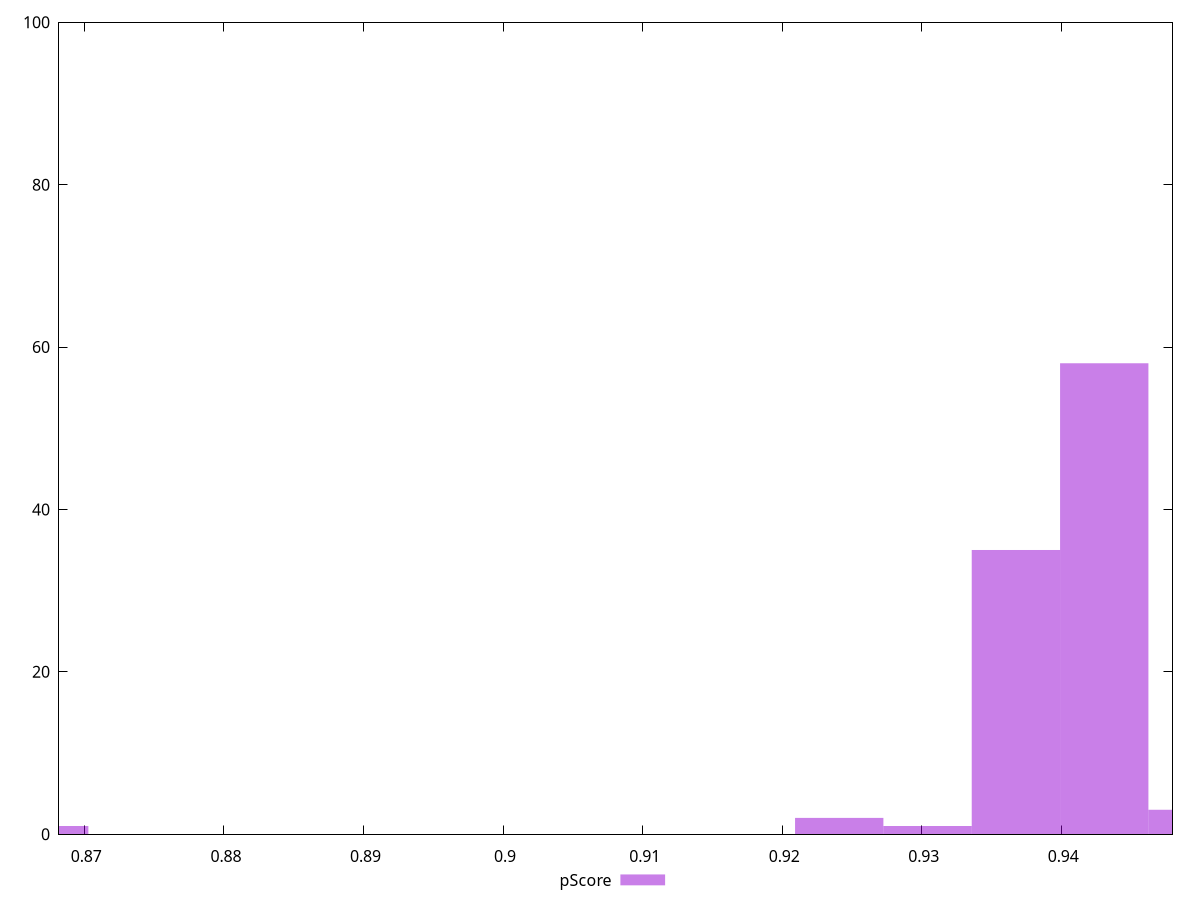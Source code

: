 reset

$pScore <<EOF
0.8671223392354083 1
0.9430746609202615 58
0.9367453007798571 35
0.9304159406394527 1
0.9240865804990482 2
0.949404021060666 3
EOF

set key outside below
set boxwidth 0.00632936014040444
set xrange [0.8681832591172627:0.9479653535296508]
set yrange [0:100]
set trange [0:100]
set style fill transparent solid 0.5 noborder
set terminal svg size 640, 490 enhanced background rgb 'white'
set output "reports/report_00032_2021-02-25T10-28-15.087Z/mainthread-work-breakdown/samples/music/pScore/histogram.svg"

plot $pScore title "pScore" with boxes

reset
